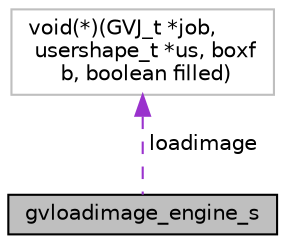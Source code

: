 digraph "gvloadimage_engine_s"
{
  bgcolor="transparent";
  edge [fontname="Helvetica",fontsize="10",labelfontname="Helvetica",labelfontsize="10"];
  node [fontname="Helvetica",fontsize="10",shape=record];
  Node1 [label="gvloadimage_engine_s",height=0.2,width=0.4,color="black", fillcolor="grey75", style="filled", fontcolor="black"];
  Node2 -> Node1 [dir="back",color="darkorchid3",fontsize="10",style="dashed",label=" loadimage" ,fontname="Helvetica"];
  Node2 [label="void(*)(GVJ_t *job,\l usershape_t *us, boxf\l b, boolean filled)",height=0.2,width=0.4,color="grey75"];
}
